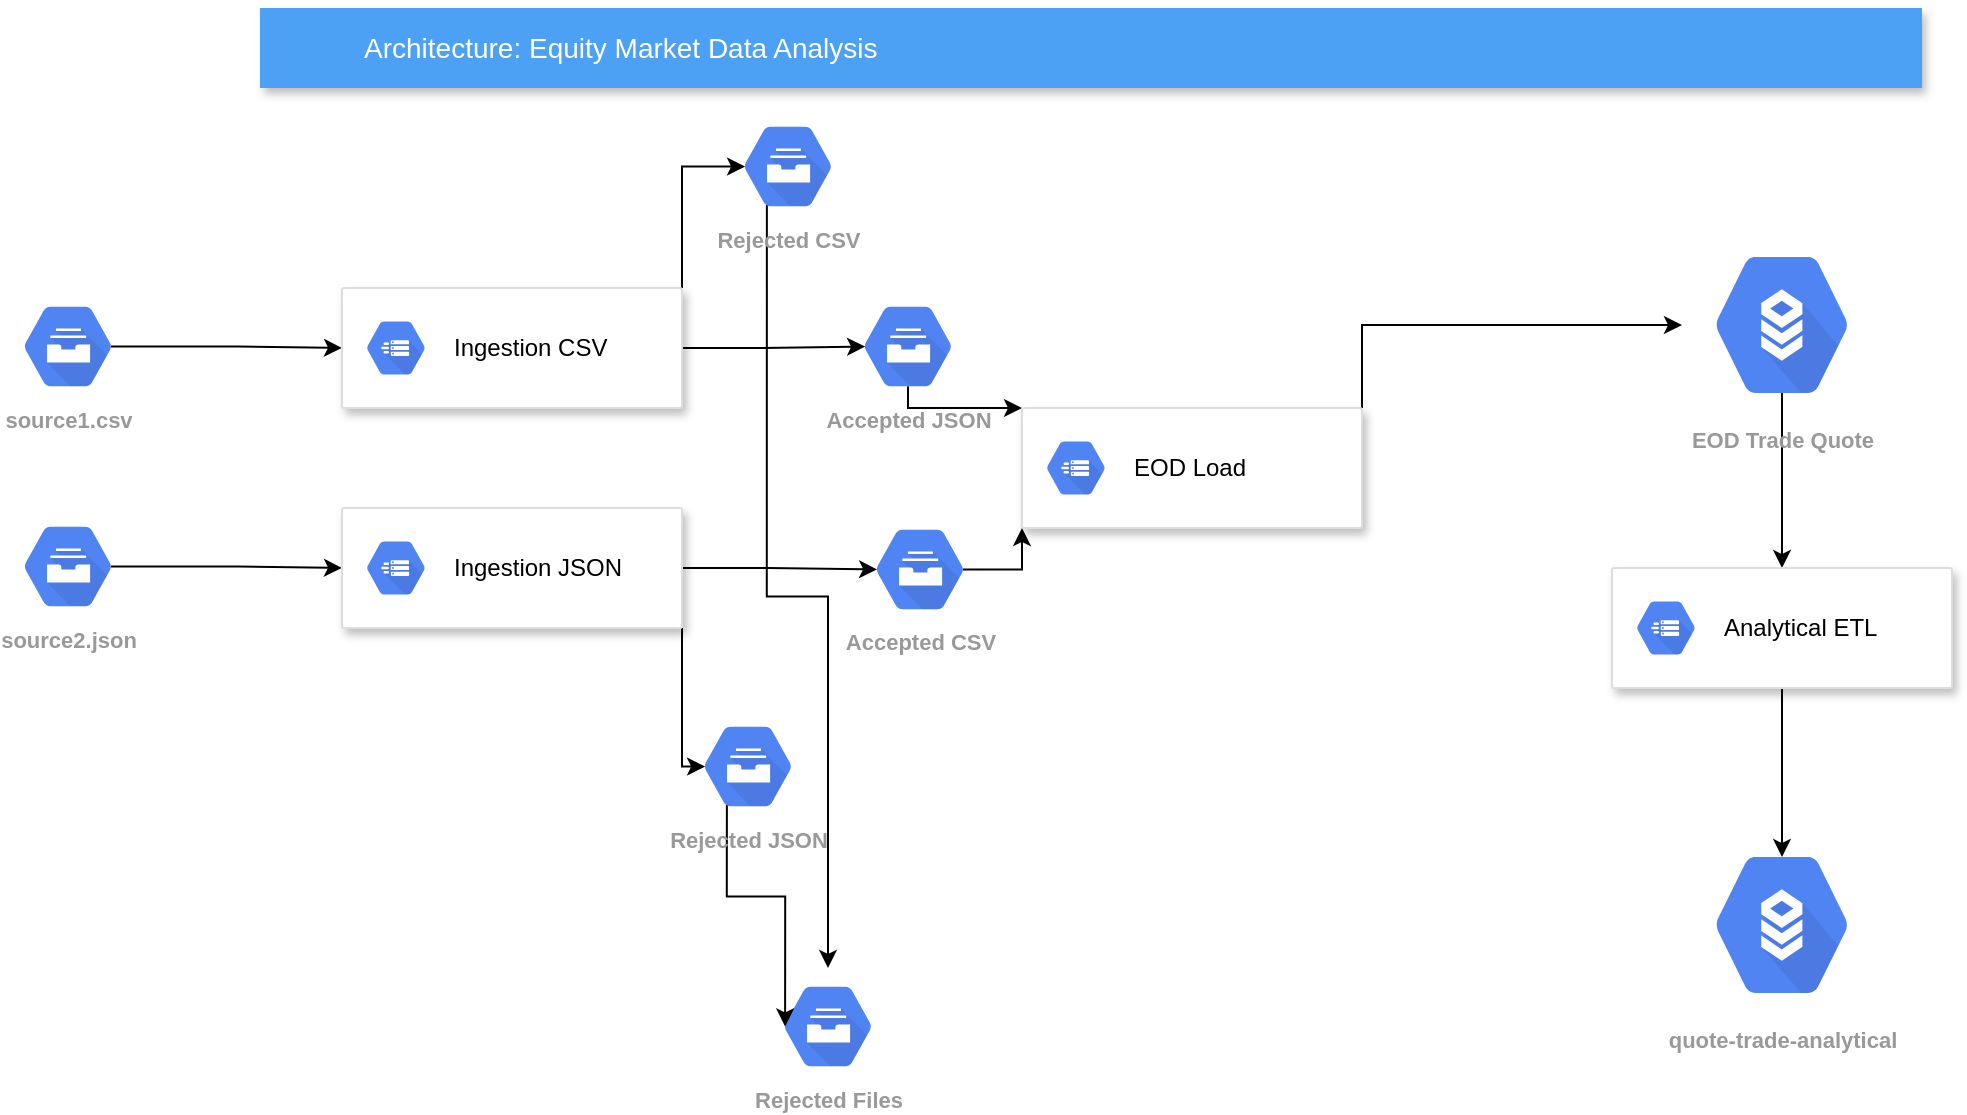 <mxfile version="14.5.1" type="github">
  <diagram id="f106602c-feb2-e66a-4537-3a34d633f6aa" name="Page-1">
    <mxGraphModel dx="1069" dy="537" grid="1" gridSize="10" guides="1" tooltips="1" connect="1" arrows="1" fold="1" page="1" pageScale="1" pageWidth="1169" pageHeight="827" background="#ffffff" math="0" shadow="0">
      <root>
        <mxCell id="0" />
        <mxCell id="1" parent="0" />
        <mxCell id="2" value="Architecture: Equity Market Data Analysis" style="fillColor=#4DA1F5;strokeColor=none;shadow=1;gradientColor=none;fontSize=14;align=left;spacingLeft=50;fontColor=#ffffff;html=1;" parent="1" vertex="1">
          <mxGeometry x="169" y="40" width="831" height="40" as="geometry" />
        </mxCell>
        <mxCell id="6lhIze5l-UB4ZKimi3K4-562" style="edgeStyle=orthogonalEdgeStyle;rounded=0;orthogonalLoop=1;jettySize=auto;html=1;exitX=0.5;exitY=0.84;exitDx=0;exitDy=0;exitPerimeter=0;" edge="1" parent="1" source="6lhIze5l-UB4ZKimi3K4-522" target="6lhIze5l-UB4ZKimi3K4-541">
          <mxGeometry relative="1" as="geometry" />
        </mxCell>
        <mxCell id="6lhIze5l-UB4ZKimi3K4-522" value="EOD Trade Quote" style="html=1;fillColor=#5184F3;strokeColor=none;verticalAlign=top;labelPosition=center;verticalLabelPosition=bottom;align=center;spacingTop=-6;fontSize=11;fontStyle=1;fontColor=#999999;shape=mxgraph.gcp2.hexIcon;prIcon=cloud_sql" vertex="1" parent="1">
          <mxGeometry x="880" y="148.5" width="100" height="100" as="geometry" />
        </mxCell>
        <mxCell id="6lhIze5l-UB4ZKimi3K4-525" value="quote-trade-analytical" style="html=1;fillColor=#5184F3;strokeColor=none;verticalAlign=top;labelPosition=center;verticalLabelPosition=bottom;align=center;spacingTop=-6;fontSize=11;fontStyle=1;fontColor=#999999;shape=mxgraph.gcp2.hexIcon;prIcon=cloud_sql" vertex="1" parent="1">
          <mxGeometry x="880" y="448.5" width="100" height="100" as="geometry" />
        </mxCell>
        <mxCell id="6lhIze5l-UB4ZKimi3K4-528" value="Rejected Files&lt;br&gt;" style="html=1;fillColor=#5184F3;strokeColor=none;verticalAlign=top;labelPosition=center;verticalLabelPosition=bottom;align=center;spacingTop=-6;fontSize=11;fontStyle=1;fontColor=#999999;shape=mxgraph.gcp2.hexIcon;prIcon=cloud_filestore" vertex="1" parent="1">
          <mxGeometry x="420" y="520" width="66" height="58.5" as="geometry" />
        </mxCell>
        <mxCell id="6lhIze5l-UB4ZKimi3K4-565" style="edgeStyle=orthogonalEdgeStyle;rounded=0;orthogonalLoop=1;jettySize=auto;html=1;exitX=0.34;exitY=0.83;exitDx=0;exitDy=0;exitPerimeter=0;entryX=0.175;entryY=0.5;entryDx=0;entryDy=0;entryPerimeter=0;" edge="1" parent="1" source="6lhIze5l-UB4ZKimi3K4-529" target="6lhIze5l-UB4ZKimi3K4-528">
          <mxGeometry relative="1" as="geometry" />
        </mxCell>
        <mxCell id="6lhIze5l-UB4ZKimi3K4-529" value="Rejected JSON&lt;br&gt;" style="html=1;fillColor=#5184F3;strokeColor=none;verticalAlign=top;labelPosition=center;verticalLabelPosition=bottom;align=center;spacingTop=-6;fontSize=11;fontStyle=1;fontColor=#999999;shape=mxgraph.gcp2.hexIcon;prIcon=cloud_filestore" vertex="1" parent="1">
          <mxGeometry x="380" y="390" width="66" height="58.5" as="geometry" />
        </mxCell>
        <mxCell id="6lhIze5l-UB4ZKimi3K4-557" style="edgeStyle=orthogonalEdgeStyle;rounded=0;orthogonalLoop=1;jettySize=auto;html=1;exitX=0.5;exitY=0.84;exitDx=0;exitDy=0;exitPerimeter=0;entryX=0;entryY=0;entryDx=0;entryDy=0;" edge="1" parent="1" source="6lhIze5l-UB4ZKimi3K4-530" target="6lhIze5l-UB4ZKimi3K4-545">
          <mxGeometry relative="1" as="geometry">
            <Array as="points">
              <mxPoint x="493" y="240" />
            </Array>
          </mxGeometry>
        </mxCell>
        <mxCell id="6lhIze5l-UB4ZKimi3K4-530" value="Accepted JSON&lt;br&gt;" style="html=1;fillColor=#5184F3;strokeColor=none;verticalAlign=top;labelPosition=center;verticalLabelPosition=bottom;align=center;spacingTop=-6;fontSize=11;fontStyle=1;fontColor=#999999;shape=mxgraph.gcp2.hexIcon;prIcon=cloud_filestore" vertex="1" parent="1">
          <mxGeometry x="460" y="180" width="66" height="58.5" as="geometry" />
        </mxCell>
        <mxCell id="6lhIze5l-UB4ZKimi3K4-551" style="edgeStyle=orthogonalEdgeStyle;rounded=0;orthogonalLoop=1;jettySize=auto;html=1;exitX=0.825;exitY=0.5;exitDx=0;exitDy=0;exitPerimeter=0;entryX=0;entryY=0.5;entryDx=0;entryDy=0;" edge="1" parent="1" source="6lhIze5l-UB4ZKimi3K4-531" target="6lhIze5l-UB4ZKimi3K4-543">
          <mxGeometry relative="1" as="geometry" />
        </mxCell>
        <mxCell id="6lhIze5l-UB4ZKimi3K4-531" value="source2.json&lt;br&gt;" style="html=1;fillColor=#5184F3;strokeColor=none;verticalAlign=top;labelPosition=center;verticalLabelPosition=bottom;align=center;spacingTop=-6;fontSize=11;fontStyle=1;fontColor=#999999;shape=mxgraph.gcp2.hexIcon;prIcon=cloud_filestore" vertex="1" parent="1">
          <mxGeometry x="40" y="290" width="66" height="58.5" as="geometry" />
        </mxCell>
        <mxCell id="6lhIze5l-UB4ZKimi3K4-550" style="edgeStyle=orthogonalEdgeStyle;rounded=0;orthogonalLoop=1;jettySize=auto;html=1;exitX=0.825;exitY=0.5;exitDx=0;exitDy=0;exitPerimeter=0;entryX=0;entryY=0.5;entryDx=0;entryDy=0;" edge="1" parent="1" source="6lhIze5l-UB4ZKimi3K4-532" target="6lhIze5l-UB4ZKimi3K4-547">
          <mxGeometry relative="1" as="geometry">
            <mxPoint x="170" y="210" as="targetPoint" />
          </mxGeometry>
        </mxCell>
        <mxCell id="6lhIze5l-UB4ZKimi3K4-532" value="source1.csv&lt;br&gt;" style="html=1;fillColor=#5184F3;strokeColor=none;verticalAlign=top;labelPosition=center;verticalLabelPosition=bottom;align=center;spacingTop=-6;fontSize=11;fontStyle=1;fontColor=#999999;shape=mxgraph.gcp2.hexIcon;prIcon=cloud_filestore" vertex="1" parent="1">
          <mxGeometry x="40" y="180" width="66" height="58.5" as="geometry" />
        </mxCell>
        <mxCell id="6lhIze5l-UB4ZKimi3K4-564" style="edgeStyle=orthogonalEdgeStyle;rounded=0;orthogonalLoop=1;jettySize=auto;html=1;exitX=0.34;exitY=0.83;exitDx=0;exitDy=0;exitPerimeter=0;" edge="1" parent="1" source="6lhIze5l-UB4ZKimi3K4-533" target="6lhIze5l-UB4ZKimi3K4-528">
          <mxGeometry relative="1" as="geometry" />
        </mxCell>
        <mxCell id="6lhIze5l-UB4ZKimi3K4-533" value="Rejected CSV&lt;br&gt;" style="html=1;fillColor=#5184F3;strokeColor=none;verticalAlign=top;labelPosition=center;verticalLabelPosition=bottom;align=center;spacingTop=-6;fontSize=11;fontStyle=1;fontColor=#999999;shape=mxgraph.gcp2.hexIcon;prIcon=cloud_filestore" vertex="1" parent="1">
          <mxGeometry x="400" y="90" width="66" height="58.5" as="geometry" />
        </mxCell>
        <mxCell id="6lhIze5l-UB4ZKimi3K4-559" style="edgeStyle=orthogonalEdgeStyle;rounded=0;orthogonalLoop=1;jettySize=auto;html=1;exitX=0.825;exitY=0.5;exitDx=0;exitDy=0;exitPerimeter=0;entryX=0;entryY=1;entryDx=0;entryDy=0;" edge="1" parent="1" source="6lhIze5l-UB4ZKimi3K4-534" target="6lhIze5l-UB4ZKimi3K4-545">
          <mxGeometry relative="1" as="geometry" />
        </mxCell>
        <mxCell id="6lhIze5l-UB4ZKimi3K4-534" value="Accepted CSV" style="html=1;fillColor=#5184F3;strokeColor=none;verticalAlign=top;labelPosition=center;verticalLabelPosition=bottom;align=center;spacingTop=-6;fontSize=11;fontStyle=1;fontColor=#999999;shape=mxgraph.gcp2.hexIcon;prIcon=cloud_filestore" vertex="1" parent="1">
          <mxGeometry x="466" y="291.5" width="66" height="58.5" as="geometry" />
        </mxCell>
        <mxCell id="6lhIze5l-UB4ZKimi3K4-563" style="edgeStyle=orthogonalEdgeStyle;rounded=0;orthogonalLoop=1;jettySize=auto;html=1;exitX=0.5;exitY=1;exitDx=0;exitDy=0;entryX=0.5;entryY=0.16;entryDx=0;entryDy=0;entryPerimeter=0;" edge="1" parent="1" source="6lhIze5l-UB4ZKimi3K4-541" target="6lhIze5l-UB4ZKimi3K4-525">
          <mxGeometry relative="1" as="geometry" />
        </mxCell>
        <mxCell id="6lhIze5l-UB4ZKimi3K4-541" value="" style="strokeColor=#dddddd;shadow=1;strokeWidth=1;rounded=1;absoluteArcSize=1;arcSize=2;" vertex="1" parent="1">
          <mxGeometry x="845" y="320" width="170" height="60" as="geometry" />
        </mxCell>
        <mxCell id="6lhIze5l-UB4ZKimi3K4-542" value="&lt;font color=&quot;#000000&quot;&gt;Analytical ETL&lt;br&gt;&lt;/font&gt;" style="dashed=0;connectable=0;html=1;fillColor=#5184F3;strokeColor=none;shape=mxgraph.gcp2.hexIcon;prIcon=transfer_appliance;part=1;labelPosition=right;verticalLabelPosition=middle;align=left;verticalAlign=middle;spacingLeft=5;fontColor=#999999;fontSize=12;" vertex="1" parent="6lhIze5l-UB4ZKimi3K4-541">
          <mxGeometry y="0.5" width="44" height="39" relative="1" as="geometry">
            <mxPoint x="5" y="-19.5" as="offset" />
          </mxGeometry>
        </mxCell>
        <mxCell id="6lhIze5l-UB4ZKimi3K4-554" style="edgeStyle=orthogonalEdgeStyle;rounded=0;orthogonalLoop=1;jettySize=auto;html=1;exitX=1;exitY=1;exitDx=0;exitDy=0;entryX=0.175;entryY=0.5;entryDx=0;entryDy=0;entryPerimeter=0;" edge="1" parent="1" source="6lhIze5l-UB4ZKimi3K4-543" target="6lhIze5l-UB4ZKimi3K4-529">
          <mxGeometry relative="1" as="geometry">
            <Array as="points">
              <mxPoint x="380" y="419" />
            </Array>
          </mxGeometry>
        </mxCell>
        <mxCell id="6lhIze5l-UB4ZKimi3K4-555" style="edgeStyle=orthogonalEdgeStyle;rounded=0;orthogonalLoop=1;jettySize=auto;html=1;entryX=0.175;entryY=0.5;entryDx=0;entryDy=0;entryPerimeter=0;" edge="1" parent="1" source="6lhIze5l-UB4ZKimi3K4-543" target="6lhIze5l-UB4ZKimi3K4-534">
          <mxGeometry relative="1" as="geometry" />
        </mxCell>
        <mxCell id="6lhIze5l-UB4ZKimi3K4-543" value="" style="strokeColor=#dddddd;shadow=1;strokeWidth=1;rounded=1;absoluteArcSize=1;arcSize=2;" vertex="1" parent="1">
          <mxGeometry x="210" y="290" width="170" height="60" as="geometry" />
        </mxCell>
        <mxCell id="6lhIze5l-UB4ZKimi3K4-544" value="&lt;font color=&quot;#000000&quot;&gt;Ingestion JSON&lt;br&gt;&lt;/font&gt;" style="dashed=0;connectable=0;html=1;fillColor=#5184F3;strokeColor=none;shape=mxgraph.gcp2.hexIcon;prIcon=transfer_appliance;part=1;labelPosition=right;verticalLabelPosition=middle;align=left;verticalAlign=middle;spacingLeft=5;fontColor=#999999;fontSize=12;" vertex="1" parent="6lhIze5l-UB4ZKimi3K4-543">
          <mxGeometry y="0.5" width="44" height="39" relative="1" as="geometry">
            <mxPoint x="5" y="-19.5" as="offset" />
          </mxGeometry>
        </mxCell>
        <mxCell id="6lhIze5l-UB4ZKimi3K4-560" style="edgeStyle=orthogonalEdgeStyle;rounded=0;orthogonalLoop=1;jettySize=auto;html=1;exitX=1;exitY=0;exitDx=0;exitDy=0;" edge="1" parent="1" source="6lhIze5l-UB4ZKimi3K4-545" target="6lhIze5l-UB4ZKimi3K4-522">
          <mxGeometry relative="1" as="geometry" />
        </mxCell>
        <mxCell id="6lhIze5l-UB4ZKimi3K4-545" value="" style="strokeColor=#dddddd;shadow=1;strokeWidth=1;rounded=1;absoluteArcSize=1;arcSize=2;" vertex="1" parent="1">
          <mxGeometry x="550" y="240" width="170" height="60" as="geometry" />
        </mxCell>
        <mxCell id="6lhIze5l-UB4ZKimi3K4-546" value="&lt;font color=&quot;#000000&quot;&gt;EOD Load&lt;/font&gt;" style="dashed=0;connectable=0;html=1;fillColor=#5184F3;strokeColor=none;shape=mxgraph.gcp2.hexIcon;prIcon=transfer_appliance;part=1;labelPosition=right;verticalLabelPosition=middle;align=left;verticalAlign=middle;spacingLeft=5;fontColor=#999999;fontSize=12;" vertex="1" parent="6lhIze5l-UB4ZKimi3K4-545">
          <mxGeometry y="0.5" width="44" height="39" relative="1" as="geometry">
            <mxPoint x="5" y="-19.5" as="offset" />
          </mxGeometry>
        </mxCell>
        <mxCell id="6lhIze5l-UB4ZKimi3K4-553" style="edgeStyle=orthogonalEdgeStyle;rounded=0;orthogonalLoop=1;jettySize=auto;html=1;exitX=1;exitY=0;exitDx=0;exitDy=0;entryX=0.175;entryY=0.5;entryDx=0;entryDy=0;entryPerimeter=0;" edge="1" parent="1" source="6lhIze5l-UB4ZKimi3K4-547" target="6lhIze5l-UB4ZKimi3K4-533">
          <mxGeometry relative="1" as="geometry">
            <Array as="points">
              <mxPoint x="380" y="119" />
            </Array>
          </mxGeometry>
        </mxCell>
        <mxCell id="6lhIze5l-UB4ZKimi3K4-556" style="edgeStyle=orthogonalEdgeStyle;rounded=0;orthogonalLoop=1;jettySize=auto;html=1;exitX=1;exitY=0.5;exitDx=0;exitDy=0;entryX=0.175;entryY=0.5;entryDx=0;entryDy=0;entryPerimeter=0;" edge="1" parent="1" source="6lhIze5l-UB4ZKimi3K4-547" target="6lhIze5l-UB4ZKimi3K4-530">
          <mxGeometry relative="1" as="geometry" />
        </mxCell>
        <mxCell id="6lhIze5l-UB4ZKimi3K4-547" value="" style="strokeColor=#dddddd;shadow=1;strokeWidth=1;rounded=1;absoluteArcSize=1;arcSize=2;" vertex="1" parent="1">
          <mxGeometry x="210" y="180" width="170" height="60" as="geometry" />
        </mxCell>
        <mxCell id="6lhIze5l-UB4ZKimi3K4-548" value="&lt;font color=&quot;#000000&quot;&gt;Ingestion CSV&lt;br&gt;&lt;/font&gt;" style="dashed=0;connectable=0;html=1;fillColor=#5184F3;strokeColor=none;shape=mxgraph.gcp2.hexIcon;prIcon=transfer_appliance;part=1;labelPosition=right;verticalLabelPosition=middle;align=left;verticalAlign=middle;spacingLeft=5;fontColor=#999999;fontSize=12;" vertex="1" parent="6lhIze5l-UB4ZKimi3K4-547">
          <mxGeometry y="0.5" width="44" height="39" relative="1" as="geometry">
            <mxPoint x="5" y="-19.5" as="offset" />
          </mxGeometry>
        </mxCell>
      </root>
    </mxGraphModel>
  </diagram>
</mxfile>
